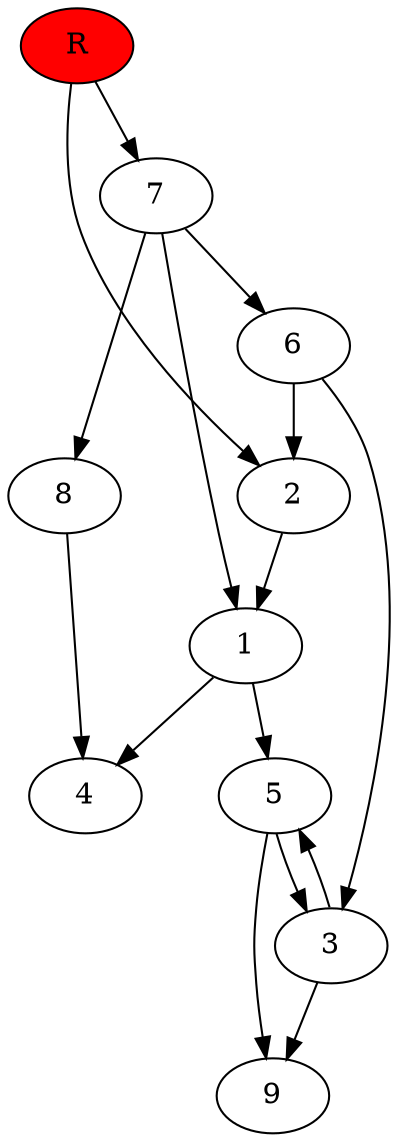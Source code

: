 digraph prb1624 {
	1
	2
	3
	4
	5
	6
	7
	8
	R [fillcolor="#ff0000" style=filled]
	1 -> 4
	1 -> 5
	2 -> 1
	3 -> 5
	3 -> 9
	5 -> 3
	5 -> 9
	6 -> 2
	6 -> 3
	7 -> 1
	7 -> 6
	7 -> 8
	8 -> 4
	R -> 2
	R -> 7
}
